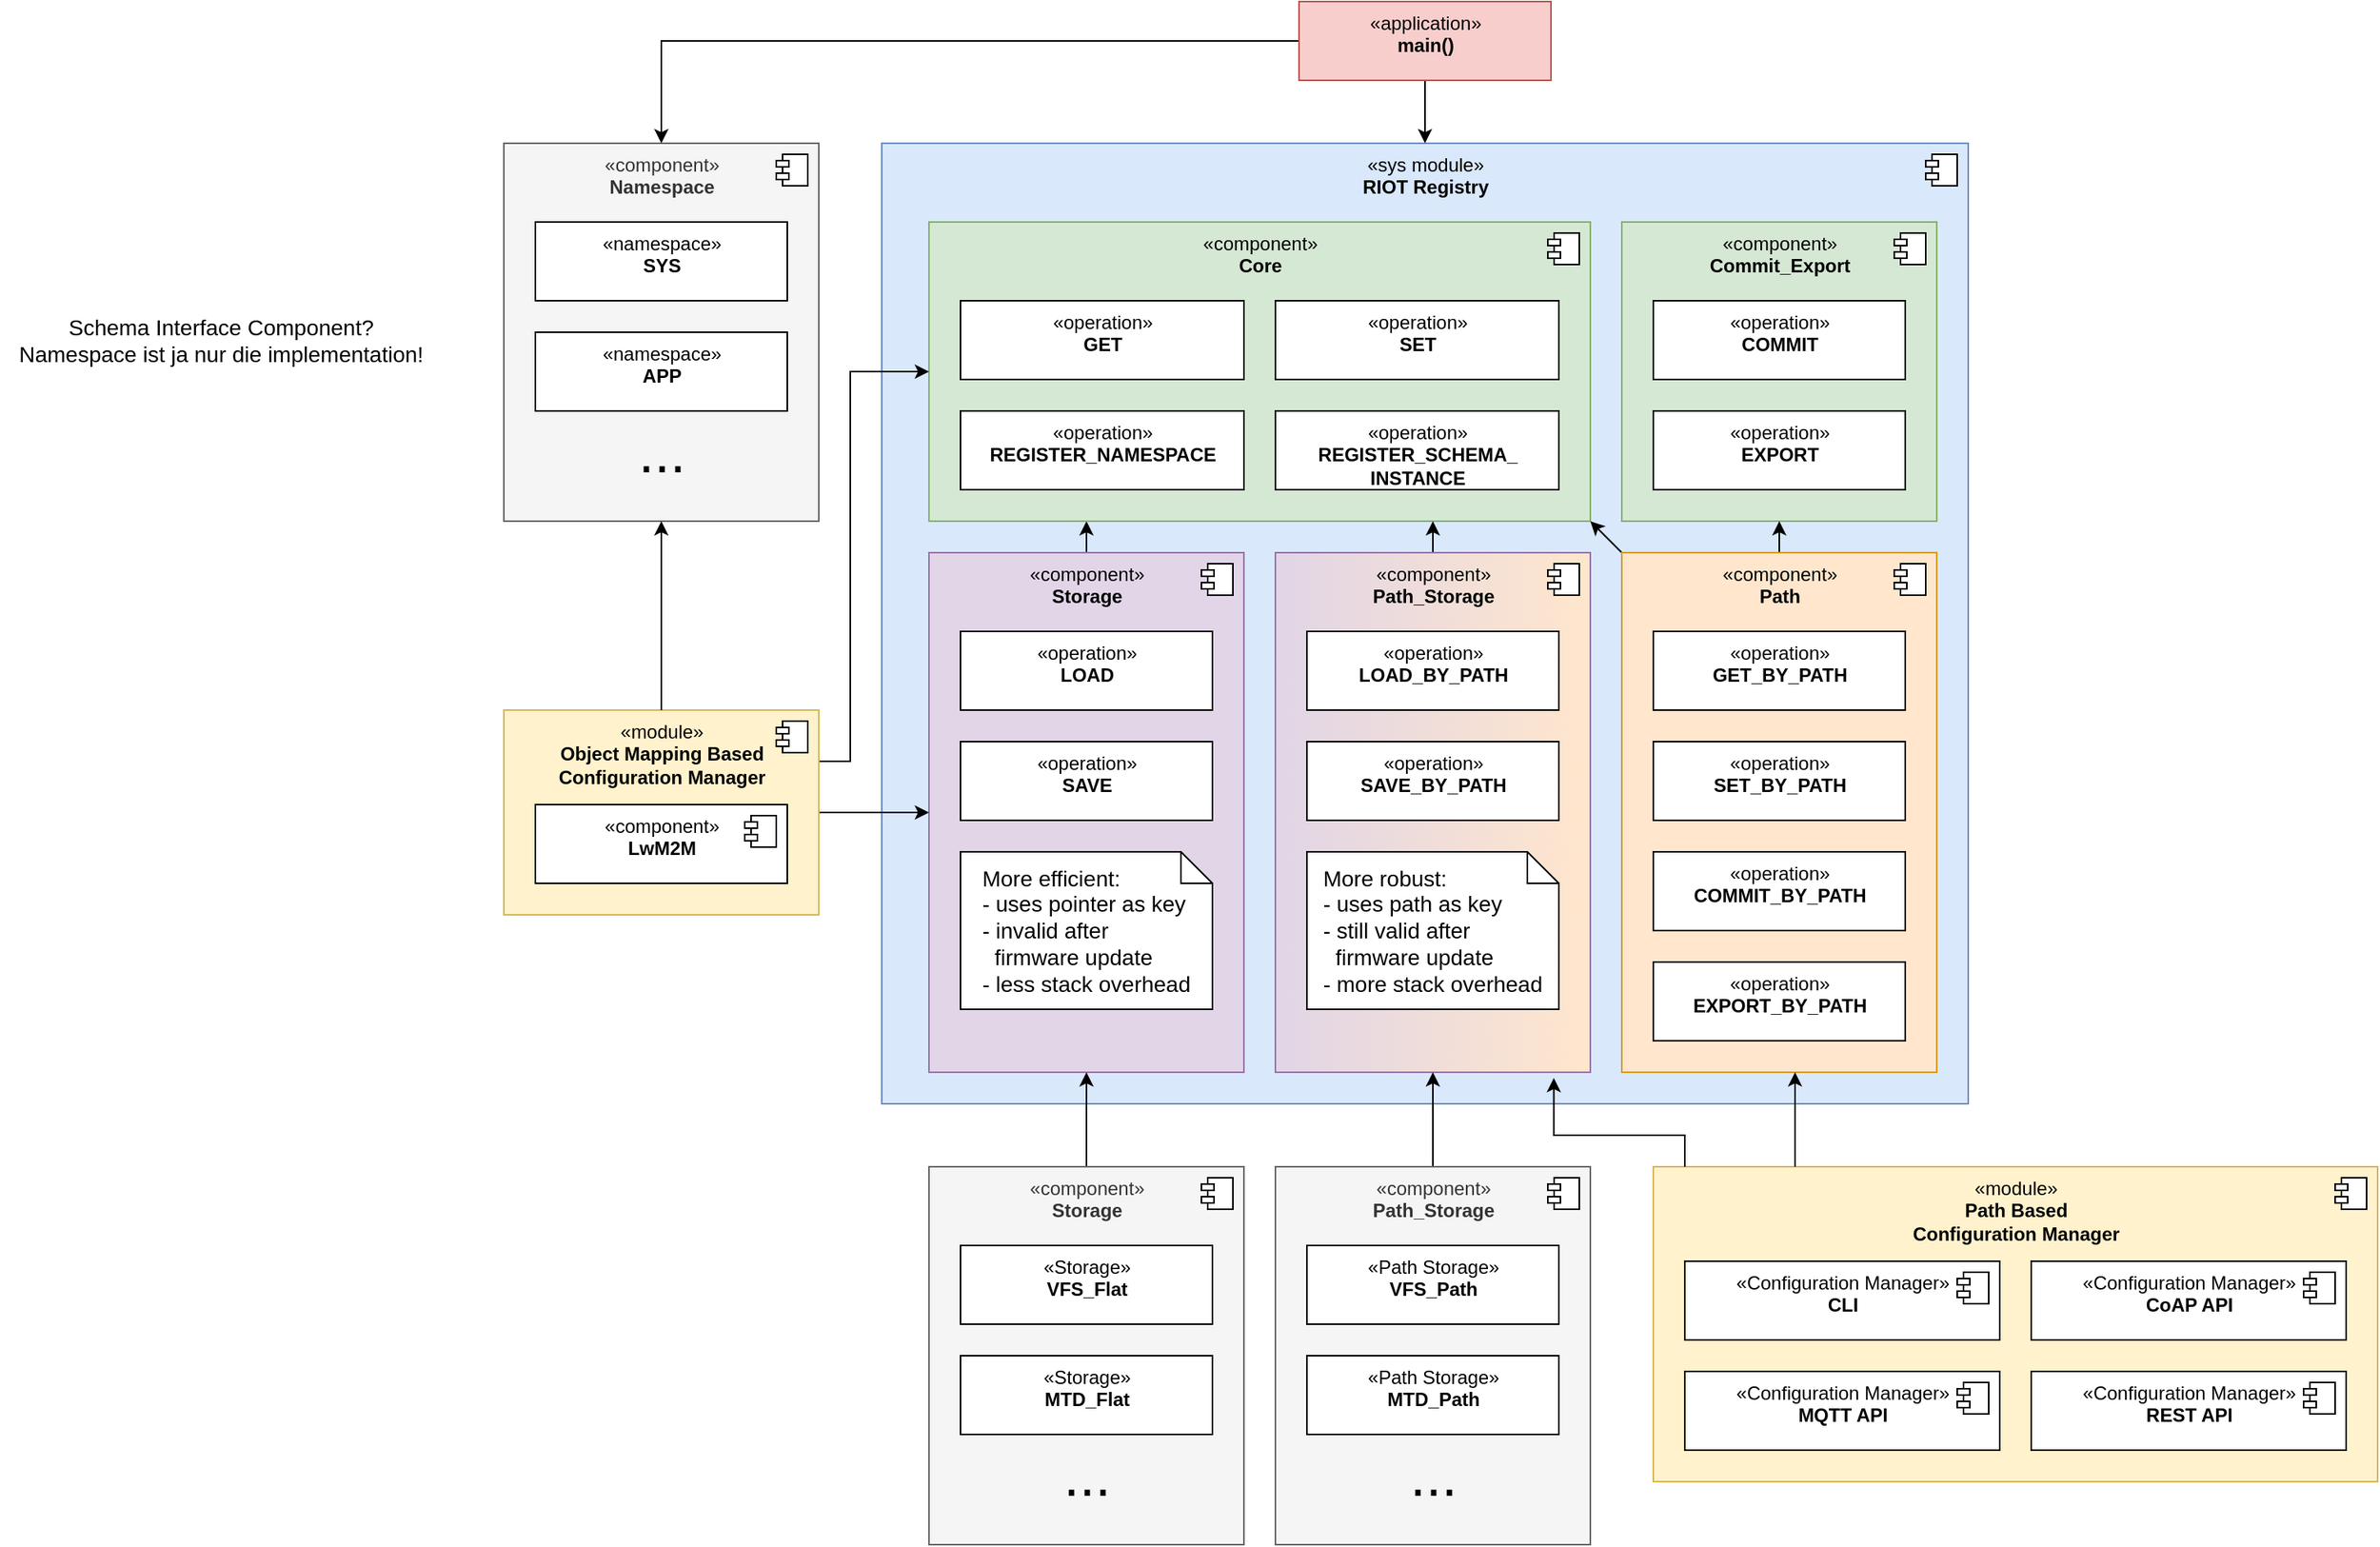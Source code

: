 <mxfile>
    <diagram id="h9DzdqyxrpRUiVM34piB" name="Page-1">
        <mxGraphModel dx="3149" dy="2790" grid="1" gridSize="10" guides="1" tooltips="1" connect="1" arrows="1" fold="1" page="1" pageScale="1" pageWidth="1169" pageHeight="827" math="0" shadow="0">
            <root>
                <mxCell id="0"/>
                <mxCell id="1" parent="0"/>
                <mxCell id="35" value="«sys module»&lt;br&gt;&lt;b&gt;RIOT Registry&lt;/b&gt;" style="html=1;dropTarget=0;verticalAlign=top;fillColor=#dae8fc;strokeColor=#6c8ebf;" vertex="1" parent="1">
                    <mxGeometry x="-250" y="-990" width="690" height="610" as="geometry"/>
                </mxCell>
                <mxCell id="36" value="" style="shape=module;jettyWidth=8;jettyHeight=4;" vertex="1" parent="35">
                    <mxGeometry x="1" width="20" height="20" relative="1" as="geometry">
                        <mxPoint x="-27" y="7" as="offset"/>
                    </mxGeometry>
                </mxCell>
                <mxCell id="96" value="«component»&lt;br&gt;&lt;b&gt;Commit_Export&lt;/b&gt;" style="html=1;dropTarget=0;verticalAlign=top;fillColor=#d5e8d4;strokeColor=#82b366;" vertex="1" parent="1">
                    <mxGeometry x="220" y="-940" width="200" height="190" as="geometry"/>
                </mxCell>
                <mxCell id="97" value="" style="shape=module;jettyWidth=8;jettyHeight=4;" vertex="1" parent="96">
                    <mxGeometry x="1" width="20" height="20" relative="1" as="geometry">
                        <mxPoint x="-27" y="7" as="offset"/>
                    </mxGeometry>
                </mxCell>
                <mxCell id="74" style="edgeStyle=elbowEdgeStyle;rounded=0;html=1;fontSize=36;" edge="1" parent="1" source="57" target="2">
                    <mxGeometry relative="1" as="geometry"/>
                </mxCell>
                <mxCell id="57" value="«component»&lt;br&gt;&lt;b&gt;Storage&lt;/b&gt;" style="html=1;dropTarget=0;verticalAlign=top;fillColor=#e1d5e7;strokeColor=#9673a6;" vertex="1" parent="1">
                    <mxGeometry x="-220" y="-730" width="200" height="330" as="geometry"/>
                </mxCell>
                <mxCell id="58" value="" style="shape=module;jettyWidth=8;jettyHeight=4;" vertex="1" parent="57">
                    <mxGeometry x="1" width="20" height="20" relative="1" as="geometry">
                        <mxPoint x="-27" y="7" as="offset"/>
                    </mxGeometry>
                </mxCell>
                <mxCell id="50" value="«module»&lt;br&gt;&lt;b&gt;Path Based&lt;br&gt;Configuration Manager&lt;/b&gt;" style="html=1;dropTarget=0;verticalAlign=top;fillColor=#fff2cc;strokeColor=#d6b656;" vertex="1" parent="1">
                    <mxGeometry x="240" y="-340" width="460" height="200" as="geometry"/>
                </mxCell>
                <mxCell id="51" value="" style="shape=module;jettyWidth=8;jettyHeight=4;" vertex="1" parent="50">
                    <mxGeometry x="1" width="20" height="20" relative="1" as="geometry">
                        <mxPoint x="-27" y="7" as="offset"/>
                    </mxGeometry>
                </mxCell>
                <mxCell id="2" value="«component»&lt;br&gt;&lt;b&gt;Core&lt;/b&gt;" style="html=1;dropTarget=0;verticalAlign=top;fillColor=#d5e8d4;strokeColor=#82b366;" vertex="1" parent="1">
                    <mxGeometry x="-220" y="-940" width="420" height="190" as="geometry"/>
                </mxCell>
                <mxCell id="3" value="" style="shape=module;jettyWidth=8;jettyHeight=4;" vertex="1" parent="2">
                    <mxGeometry x="1" width="20" height="20" relative="1" as="geometry">
                        <mxPoint x="-27" y="7" as="offset"/>
                    </mxGeometry>
                </mxCell>
                <mxCell id="28" style="html=1;fontSize=36;rounded=0;exitX=0;exitY=0;exitDx=0;exitDy=0;entryX=1;entryY=1;entryDx=0;entryDy=0;" edge="1" parent="1" source="4" target="2">
                    <mxGeometry relative="1" as="geometry">
                        <mxPoint x="220" y="-809.947" as="sourcePoint"/>
                        <mxPoint x="320" y="-770" as="targetPoint"/>
                    </mxGeometry>
                </mxCell>
                <mxCell id="99" style="edgeStyle=elbowEdgeStyle;rounded=0;html=1;fontSize=14;" edge="1" parent="1" source="4" target="96">
                    <mxGeometry relative="1" as="geometry"/>
                </mxCell>
                <mxCell id="4" value="«component»&lt;br&gt;&lt;b&gt;Path&lt;/b&gt;" style="html=1;dropTarget=0;verticalAlign=top;fillColor=#ffe6cc;strokeColor=#d79b00;" vertex="1" parent="1">
                    <mxGeometry x="220" y="-730" width="200" height="330" as="geometry"/>
                </mxCell>
                <mxCell id="5" value="" style="shape=module;jettyWidth=8;jettyHeight=4;" vertex="1" parent="4">
                    <mxGeometry x="1" width="20" height="20" relative="1" as="geometry">
                        <mxPoint x="-27" y="7" as="offset"/>
                    </mxGeometry>
                </mxCell>
                <mxCell id="75" style="edgeStyle=elbowEdgeStyle;rounded=0;html=1;fontSize=36;" edge="1" parent="1" source="6" target="2">
                    <mxGeometry relative="1" as="geometry"/>
                </mxCell>
                <mxCell id="6" value="«component»&lt;br&gt;&lt;b&gt;Path_Storage&lt;/b&gt;" style="html=1;dropTarget=0;verticalAlign=top;fillColor=#e1d5e7;strokeColor=#9673a6;fillStyle=auto;gradientColor=#FFE6CC;gradientDirection=east;" vertex="1" parent="1">
                    <mxGeometry y="-730" width="200" height="330" as="geometry"/>
                </mxCell>
                <mxCell id="7" value="" style="shape=module;jettyWidth=8;jettyHeight=4;" vertex="1" parent="6">
                    <mxGeometry x="1" width="20" height="20" relative="1" as="geometry">
                        <mxPoint x="-27" y="7" as="offset"/>
                    </mxGeometry>
                </mxCell>
                <mxCell id="34" style="edgeStyle=elbowEdgeStyle;rounded=0;html=1;fontSize=36;" edge="1" parent="1" source="50" target="4">
                    <mxGeometry relative="1" as="geometry">
                        <mxPoint x="830" y="-390" as="targetPoint"/>
                    </mxGeometry>
                </mxCell>
                <mxCell id="8" value="«Configuration Manager»&lt;br&gt;&lt;b&gt;CLI&lt;/b&gt;" style="html=1;dropTarget=0;verticalAlign=top;" vertex="1" parent="1">
                    <mxGeometry x="260" y="-280" width="200" height="50" as="geometry"/>
                </mxCell>
                <mxCell id="9" value="" style="shape=module;jettyWidth=8;jettyHeight=4;" vertex="1" parent="8">
                    <mxGeometry x="1" width="20" height="20" relative="1" as="geometry">
                        <mxPoint x="-27" y="7" as="offset"/>
                    </mxGeometry>
                </mxCell>
                <mxCell id="10" value="«component»&lt;br&gt;&lt;b&gt;Namespace&lt;/b&gt;" style="html=1;dropTarget=0;verticalAlign=top;fillColor=#f5f5f5;strokeColor=#666666;fontColor=#333333;" vertex="1" parent="1">
                    <mxGeometry x="-490" y="-990" width="200" height="240" as="geometry"/>
                </mxCell>
                <mxCell id="11" value="" style="shape=module;jettyWidth=8;jettyHeight=4;" vertex="1" parent="10">
                    <mxGeometry x="1" width="20" height="20" relative="1" as="geometry">
                        <mxPoint x="-27" y="7" as="offset"/>
                    </mxGeometry>
                </mxCell>
                <mxCell id="12" value="«namespace»&lt;br&gt;&lt;b&gt;SYS&lt;/b&gt;" style="html=1;dropTarget=0;verticalAlign=top;" vertex="1" parent="1">
                    <mxGeometry x="-470" y="-940" width="160" height="50" as="geometry"/>
                </mxCell>
                <mxCell id="14" value="«namespace»&lt;br&gt;&lt;b&gt;APP&lt;/b&gt;" style="html=1;dropTarget=0;verticalAlign=top;" vertex="1" parent="1">
                    <mxGeometry x="-470" y="-870" width="160" height="50" as="geometry"/>
                </mxCell>
                <mxCell id="18" value="&lt;font style=&quot;font-size: 36px;&quot;&gt;...&lt;/font&gt;" style="text;html=1;align=center;verticalAlign=middle;resizable=0;points=[];autosize=1;strokeColor=none;fillColor=none;" vertex="1" parent="1">
                    <mxGeometry x="-415" y="-824" width="50" height="60" as="geometry"/>
                </mxCell>
                <mxCell id="19" value="«operation»&lt;br&gt;&lt;b&gt;GET&lt;/b&gt;" style="html=1;dropTarget=0;verticalAlign=top;" vertex="1" parent="1">
                    <mxGeometry x="-200" y="-890" width="180" height="50" as="geometry"/>
                </mxCell>
                <mxCell id="21" value="«operation»&lt;br&gt;&lt;b&gt;SET&lt;/b&gt;" style="html=1;dropTarget=0;verticalAlign=top;" vertex="1" parent="1">
                    <mxGeometry y="-890" width="180" height="50" as="geometry"/>
                </mxCell>
                <mxCell id="23" value="«operation»&lt;br&gt;&lt;b&gt;REGISTER_NAMESPACE&lt;/b&gt;" style="html=1;dropTarget=0;verticalAlign=top;" vertex="1" parent="1">
                    <mxGeometry x="-200" y="-820" width="180" height="50" as="geometry"/>
                </mxCell>
                <mxCell id="25" value="«operation»&lt;br style=&quot;border-color: var(--border-color);&quot;&gt;&lt;b style=&quot;border-color: var(--border-color);&quot;&gt;REGISTER_SCHEMA_&lt;br&gt;INSTANCE&lt;/b&gt;" style="html=1;dropTarget=0;verticalAlign=top;" vertex="1" parent="1">
                    <mxGeometry y="-820" width="180" height="50" as="geometry"/>
                </mxCell>
                <mxCell id="30" value="«operation»&lt;br&gt;&lt;b&gt;GET_BY_PATH&lt;/b&gt;" style="html=1;dropTarget=0;verticalAlign=top;" vertex="1" parent="1">
                    <mxGeometry x="240" y="-680" width="160" height="50" as="geometry"/>
                </mxCell>
                <mxCell id="31" value="«operation»&lt;br&gt;&lt;b&gt;SET_BY_PATH&lt;/b&gt;" style="html=1;dropTarget=0;verticalAlign=top;" vertex="1" parent="1">
                    <mxGeometry x="240" y="-610" width="160" height="50" as="geometry"/>
                </mxCell>
                <mxCell id="32" value="«operation»&lt;br&gt;&lt;b&gt;COMMIT_BY_PATH&lt;/b&gt;" style="html=1;dropTarget=0;verticalAlign=top;" vertex="1" parent="1">
                    <mxGeometry x="240" y="-540" width="160" height="50" as="geometry"/>
                </mxCell>
                <mxCell id="33" value="«operation»&lt;br&gt;&lt;b&gt;EXPORT_BY_PATH&lt;/b&gt;" style="html=1;dropTarget=0;verticalAlign=top;" vertex="1" parent="1">
                    <mxGeometry x="240" y="-470" width="160" height="50" as="geometry"/>
                </mxCell>
                <mxCell id="37" value="«operation»&lt;br&gt;&lt;b&gt;LOAD_BY_PATH&lt;/b&gt;" style="html=1;dropTarget=0;verticalAlign=top;" vertex="1" parent="1">
                    <mxGeometry x="20" y="-680" width="160" height="50" as="geometry"/>
                </mxCell>
                <mxCell id="38" value="«operation»&lt;br&gt;&lt;b&gt;SAVE_BY_PATH&lt;/b&gt;" style="html=1;dropTarget=0;verticalAlign=top;" vertex="1" parent="1">
                    <mxGeometry x="20" y="-610" width="160" height="50" as="geometry"/>
                </mxCell>
                <mxCell id="39" value="«Configuration Manager»&lt;br&gt;&lt;b&gt;CoAP API&lt;/b&gt;" style="html=1;dropTarget=0;verticalAlign=top;" vertex="1" parent="1">
                    <mxGeometry x="480" y="-280" width="200" height="50" as="geometry"/>
                </mxCell>
                <mxCell id="40" value="" style="shape=module;jettyWidth=8;jettyHeight=4;" vertex="1" parent="39">
                    <mxGeometry x="1" width="20" height="20" relative="1" as="geometry">
                        <mxPoint x="-27" y="7" as="offset"/>
                    </mxGeometry>
                </mxCell>
                <mxCell id="41" value="«Configuration Manager»&lt;br&gt;&lt;b&gt;MQTT API&lt;/b&gt;" style="html=1;dropTarget=0;verticalAlign=top;" vertex="1" parent="1">
                    <mxGeometry x="260" y="-210" width="200" height="50" as="geometry"/>
                </mxCell>
                <mxCell id="42" value="" style="shape=module;jettyWidth=8;jettyHeight=4;" vertex="1" parent="41">
                    <mxGeometry x="1" width="20" height="20" relative="1" as="geometry">
                        <mxPoint x="-27" y="7" as="offset"/>
                    </mxGeometry>
                </mxCell>
                <mxCell id="49" style="edgeStyle=elbowEdgeStyle;rounded=0;html=1;fontSize=36;exitX=1;exitY=0.25;exitDx=0;exitDy=0;" edge="1" parent="1" source="60" target="2">
                    <mxGeometry relative="1" as="geometry">
                        <mxPoint x="560" y="-765" as="sourcePoint"/>
                        <Array as="points">
                            <mxPoint x="-270" y="-700"/>
                        </Array>
                    </mxGeometry>
                </mxCell>
                <mxCell id="59" style="edgeStyle=elbowEdgeStyle;rounded=0;elbow=vertical;html=1;fontSize=36;" edge="1" parent="1" source="60" target="57">
                    <mxGeometry relative="1" as="geometry">
                        <mxPoint x="660" y="-740" as="sourcePoint"/>
                        <Array as="points">
                            <mxPoint x="-410" y="-630"/>
                        </Array>
                    </mxGeometry>
                </mxCell>
                <mxCell id="55" value="«operation»&lt;br&gt;&lt;b&gt;LOAD&lt;/b&gt;" style="html=1;dropTarget=0;verticalAlign=top;" vertex="1" parent="1">
                    <mxGeometry x="-200" y="-680" width="160" height="50" as="geometry"/>
                </mxCell>
                <mxCell id="56" value="«operation»&lt;br&gt;&lt;b&gt;SAVE&lt;/b&gt;" style="html=1;dropTarget=0;verticalAlign=top;" vertex="1" parent="1">
                    <mxGeometry x="-200" y="-610" width="160" height="50" as="geometry"/>
                </mxCell>
                <mxCell id="60" value="«module»&lt;br&gt;&lt;b&gt;Object Mapping Based&lt;br&gt;Configuration Manager&lt;/b&gt;" style="html=1;dropTarget=0;verticalAlign=top;fillColor=#fff2cc;strokeColor=#d6b656;" vertex="1" parent="1">
                    <mxGeometry x="-490" y="-630" width="200" height="130" as="geometry"/>
                </mxCell>
                <mxCell id="61" value="" style="shape=module;jettyWidth=8;jettyHeight=4;" vertex="1" parent="60">
                    <mxGeometry x="1" width="20" height="20" relative="1" as="geometry">
                        <mxPoint x="-27" y="7" as="offset"/>
                    </mxGeometry>
                </mxCell>
                <mxCell id="68" value="«component»&lt;br&gt;&lt;b&gt;LwM2M&lt;/b&gt;" style="html=1;dropTarget=0;verticalAlign=top;" vertex="1" parent="1">
                    <mxGeometry x="-470" y="-570" width="160" height="50" as="geometry"/>
                </mxCell>
                <mxCell id="69" value="" style="shape=module;jettyWidth=8;jettyHeight=4;" vertex="1" parent="68">
                    <mxGeometry x="1" width="20" height="20" relative="1" as="geometry">
                        <mxPoint x="-27" y="7" as="offset"/>
                    </mxGeometry>
                </mxCell>
                <mxCell id="70" style="edgeStyle=elbowEdgeStyle;rounded=0;html=1;fontSize=36;entryX=0.884;entryY=1.011;entryDx=0;entryDy=0;elbow=vertical;entryPerimeter=0;" edge="1" parent="1" source="50" target="6">
                    <mxGeometry relative="1" as="geometry">
                        <mxPoint x="550" y="-500" as="sourcePoint"/>
                        <mxPoint x="430" y="-500" as="targetPoint"/>
                        <Array as="points">
                            <mxPoint x="260" y="-360"/>
                        </Array>
                    </mxGeometry>
                </mxCell>
                <mxCell id="72" value="«Configuration Manager»&lt;br&gt;&lt;b&gt;REST API&lt;/b&gt;" style="html=1;dropTarget=0;verticalAlign=top;" vertex="1" parent="1">
                    <mxGeometry x="480" y="-210" width="200" height="50" as="geometry"/>
                </mxCell>
                <mxCell id="73" value="" style="shape=module;jettyWidth=8;jettyHeight=4;" vertex="1" parent="72">
                    <mxGeometry x="1" width="20" height="20" relative="1" as="geometry">
                        <mxPoint x="-27" y="7" as="offset"/>
                    </mxGeometry>
                </mxCell>
                <mxCell id="100" style="edgeStyle=elbowEdgeStyle;rounded=0;html=1;fontSize=14;" edge="1" parent="1" source="77" target="57">
                    <mxGeometry relative="1" as="geometry">
                        <mxPoint x="250.0" y="-250" as="targetPoint"/>
                    </mxGeometry>
                </mxCell>
                <mxCell id="77" value="«component»&lt;br&gt;&lt;b&gt;Storage&lt;/b&gt;" style="html=1;dropTarget=0;verticalAlign=top;fillColor=#f5f5f5;strokeColor=#666666;fontColor=#333333;" vertex="1" parent="1">
                    <mxGeometry x="-220" y="-340" width="200" height="240" as="geometry"/>
                </mxCell>
                <mxCell id="78" value="" style="shape=module;jettyWidth=8;jettyHeight=4;" vertex="1" parent="77">
                    <mxGeometry x="1" width="20" height="20" relative="1" as="geometry">
                        <mxPoint x="-27" y="7" as="offset"/>
                    </mxGeometry>
                </mxCell>
                <mxCell id="79" value="«Storage»&lt;br&gt;&lt;b&gt;VFS_Flat&lt;/b&gt;" style="html=1;dropTarget=0;verticalAlign=top;" vertex="1" parent="1">
                    <mxGeometry x="-200" y="-290" width="160" height="50" as="geometry"/>
                </mxCell>
                <mxCell id="81" value="&lt;font style=&quot;font-size: 36px;&quot;&gt;...&lt;/font&gt;" style="text;html=1;align=center;verticalAlign=middle;resizable=0;points=[];autosize=1;strokeColor=none;fillColor=none;" vertex="1" parent="1">
                    <mxGeometry x="-145" y="-174" width="50" height="60" as="geometry"/>
                </mxCell>
                <mxCell id="101" style="edgeStyle=elbowEdgeStyle;rounded=0;html=1;fontSize=14;" edge="1" parent="1" source="82" target="6">
                    <mxGeometry relative="1" as="geometry"/>
                </mxCell>
                <mxCell id="82" value="«component»&lt;br&gt;&lt;b&gt;Path_Storage&lt;/b&gt;" style="html=1;dropTarget=0;verticalAlign=top;fillColor=#f5f5f5;strokeColor=#666666;fontColor=#333333;" vertex="1" parent="1">
                    <mxGeometry y="-340" width="200" height="240" as="geometry"/>
                </mxCell>
                <mxCell id="83" value="" style="shape=module;jettyWidth=8;jettyHeight=4;" vertex="1" parent="82">
                    <mxGeometry x="1" width="20" height="20" relative="1" as="geometry">
                        <mxPoint x="-27" y="7" as="offset"/>
                    </mxGeometry>
                </mxCell>
                <mxCell id="84" value="«Path Storage»&lt;br&gt;&lt;b&gt;VFS_Path&lt;/b&gt;" style="html=1;dropTarget=0;verticalAlign=top;" vertex="1" parent="1">
                    <mxGeometry x="20" y="-290" width="160" height="50" as="geometry"/>
                </mxCell>
                <mxCell id="85" value="&lt;font style=&quot;font-size: 36px;&quot;&gt;...&lt;/font&gt;" style="text;html=1;align=center;verticalAlign=middle;resizable=0;points=[];autosize=1;strokeColor=none;fillColor=none;" vertex="1" parent="1">
                    <mxGeometry x="75" y="-174" width="50" height="60" as="geometry"/>
                </mxCell>
                <mxCell id="92" value="«Storage»&lt;br&gt;&lt;b&gt;MTD_Flat&lt;/b&gt;" style="html=1;dropTarget=0;verticalAlign=top;" vertex="1" parent="1">
                    <mxGeometry x="-200" y="-220" width="160" height="50" as="geometry"/>
                </mxCell>
                <mxCell id="93" value="«Path Storage»&lt;br&gt;&lt;b&gt;MTD_Path&lt;/b&gt;" style="html=1;dropTarget=0;verticalAlign=top;" vertex="1" parent="1">
                    <mxGeometry x="20" y="-220" width="160" height="50" as="geometry"/>
                </mxCell>
                <mxCell id="94" value="«operation»&lt;br&gt;&lt;b&gt;COMMIT&lt;/b&gt;" style="html=1;dropTarget=0;verticalAlign=top;" vertex="1" parent="1">
                    <mxGeometry x="240" y="-890" width="160" height="50" as="geometry"/>
                </mxCell>
                <mxCell id="95" value="«operation»&lt;br&gt;&lt;b&gt;EXPORT&lt;/b&gt;" style="html=1;dropTarget=0;verticalAlign=top;" vertex="1" parent="1">
                    <mxGeometry x="240" y="-820" width="160" height="50" as="geometry"/>
                </mxCell>
                <mxCell id="102" value="&lt;div style=&quot;text-align: left; font-size: 14px;&quot;&gt;&lt;span style=&quot;background-color: initial;&quot;&gt;&lt;font style=&quot;font-size: 14px;&quot;&gt;More efficient:&lt;/font&gt;&lt;/span&gt;&lt;/div&gt;&lt;div style=&quot;text-align: left; font-size: 14px;&quot;&gt;&lt;span style=&quot;background-color: initial;&quot;&gt;&lt;font style=&quot;font-size: 14px;&quot;&gt;- uses pointer as key&lt;/font&gt;&lt;/span&gt;&lt;/div&gt;&lt;div style=&quot;text-align: left; font-size: 14px;&quot;&gt;&lt;span style=&quot;background-color: initial;&quot;&gt;&lt;font style=&quot;font-size: 14px;&quot;&gt;- invalid after&amp;nbsp;&lt;/font&gt;&lt;/span&gt;&lt;/div&gt;&lt;div style=&quot;text-align: left; font-size: 14px;&quot;&gt;&lt;span style=&quot;background-color: initial;&quot;&gt;&lt;font style=&quot;font-size: 14px;&quot;&gt;&amp;nbsp; firmware update&lt;/font&gt;&lt;/span&gt;&lt;/div&gt;&lt;div style=&quot;text-align: left; font-size: 14px;&quot;&gt;&lt;span style=&quot;background-color: initial;&quot;&gt;&lt;font style=&quot;font-size: 14px;&quot;&gt;- less stack overhead&lt;/font&gt;&lt;/span&gt;&lt;/div&gt;" style="shape=note;size=20;whiteSpace=wrap;html=1;rounded=1;fillStyle=auto;fontSize=36;gradientDirection=east;" vertex="1" parent="1">
                    <mxGeometry x="-200" y="-540" width="160" height="100" as="geometry"/>
                </mxCell>
                <mxCell id="103" value="&lt;div style=&quot;text-align: left; font-size: 14px;&quot;&gt;&lt;span style=&quot;background-color: initial;&quot;&gt;&lt;font style=&quot;font-size: 14px;&quot;&gt;More robust:&lt;/font&gt;&lt;/span&gt;&lt;/div&gt;&lt;div style=&quot;text-align: left; font-size: 14px;&quot;&gt;&lt;span style=&quot;background-color: initial;&quot;&gt;&lt;font style=&quot;font-size: 14px;&quot;&gt;- uses path as key&lt;/font&gt;&lt;/span&gt;&lt;/div&gt;&lt;div style=&quot;text-align: left; font-size: 14px;&quot;&gt;&lt;span style=&quot;background-color: initial;&quot;&gt;&lt;font style=&quot;font-size: 14px;&quot;&gt;- still valid after &lt;br&gt;&amp;nbsp; firmware&amp;nbsp;&lt;/font&gt;&lt;/span&gt;&lt;span style=&quot;background-color: initial;&quot;&gt;update&lt;/span&gt;&lt;/div&gt;&lt;div style=&quot;text-align: left; font-size: 14px;&quot;&gt;&lt;span style=&quot;background-color: initial;&quot;&gt;- more stack overhead&lt;/span&gt;&lt;/div&gt;" style="shape=note;size=20;whiteSpace=wrap;html=1;rounded=1;fillStyle=auto;fontSize=36;gradientDirection=east;" vertex="1" parent="1">
                    <mxGeometry x="20" y="-540" width="160" height="100" as="geometry"/>
                </mxCell>
                <mxCell id="105" style="edgeStyle=elbowEdgeStyle;rounded=0;elbow=vertical;html=1;fontSize=14;" edge="1" parent="1" source="104" target="10">
                    <mxGeometry relative="1" as="geometry">
                        <Array as="points">
                            <mxPoint x="-160" y="-1055"/>
                        </Array>
                    </mxGeometry>
                </mxCell>
                <mxCell id="106" style="edgeStyle=elbowEdgeStyle;rounded=0;elbow=vertical;html=1;fontSize=14;" edge="1" parent="1" source="104" target="35">
                    <mxGeometry relative="1" as="geometry">
                        <mxPoint x="-320" y="-350" as="targetPoint"/>
                    </mxGeometry>
                </mxCell>
                <mxCell id="104" value="«application»&lt;br&gt;&lt;b&gt;main()&lt;/b&gt;" style="html=1;dropTarget=0;verticalAlign=top;fillColor=#f8cecc;strokeColor=#b85450;" vertex="1" parent="1">
                    <mxGeometry x="15" y="-1080" width="160" height="50" as="geometry"/>
                </mxCell>
                <mxCell id="107" style="edgeStyle=elbowEdgeStyle;rounded=0;elbow=vertical;html=1;fontSize=36;" edge="1" parent="1" source="60" target="10">
                    <mxGeometry relative="1" as="geometry">
                        <mxPoint x="-400" y="-800.0" as="sourcePoint"/>
                        <mxPoint x="-210" y="-620" as="targetPoint"/>
                    </mxGeometry>
                </mxCell>
                <mxCell id="108" value="Schema Interface Component?&lt;br&gt;Namespace ist ja nur die implementation!" style="text;html=1;align=center;verticalAlign=middle;resizable=0;points=[];autosize=1;strokeColor=none;fillColor=none;fontSize=14;" vertex="1" parent="1">
                    <mxGeometry x="-810" y="-890" width="280" height="50" as="geometry"/>
                </mxCell>
            </root>
        </mxGraphModel>
    </diagram>
</mxfile>